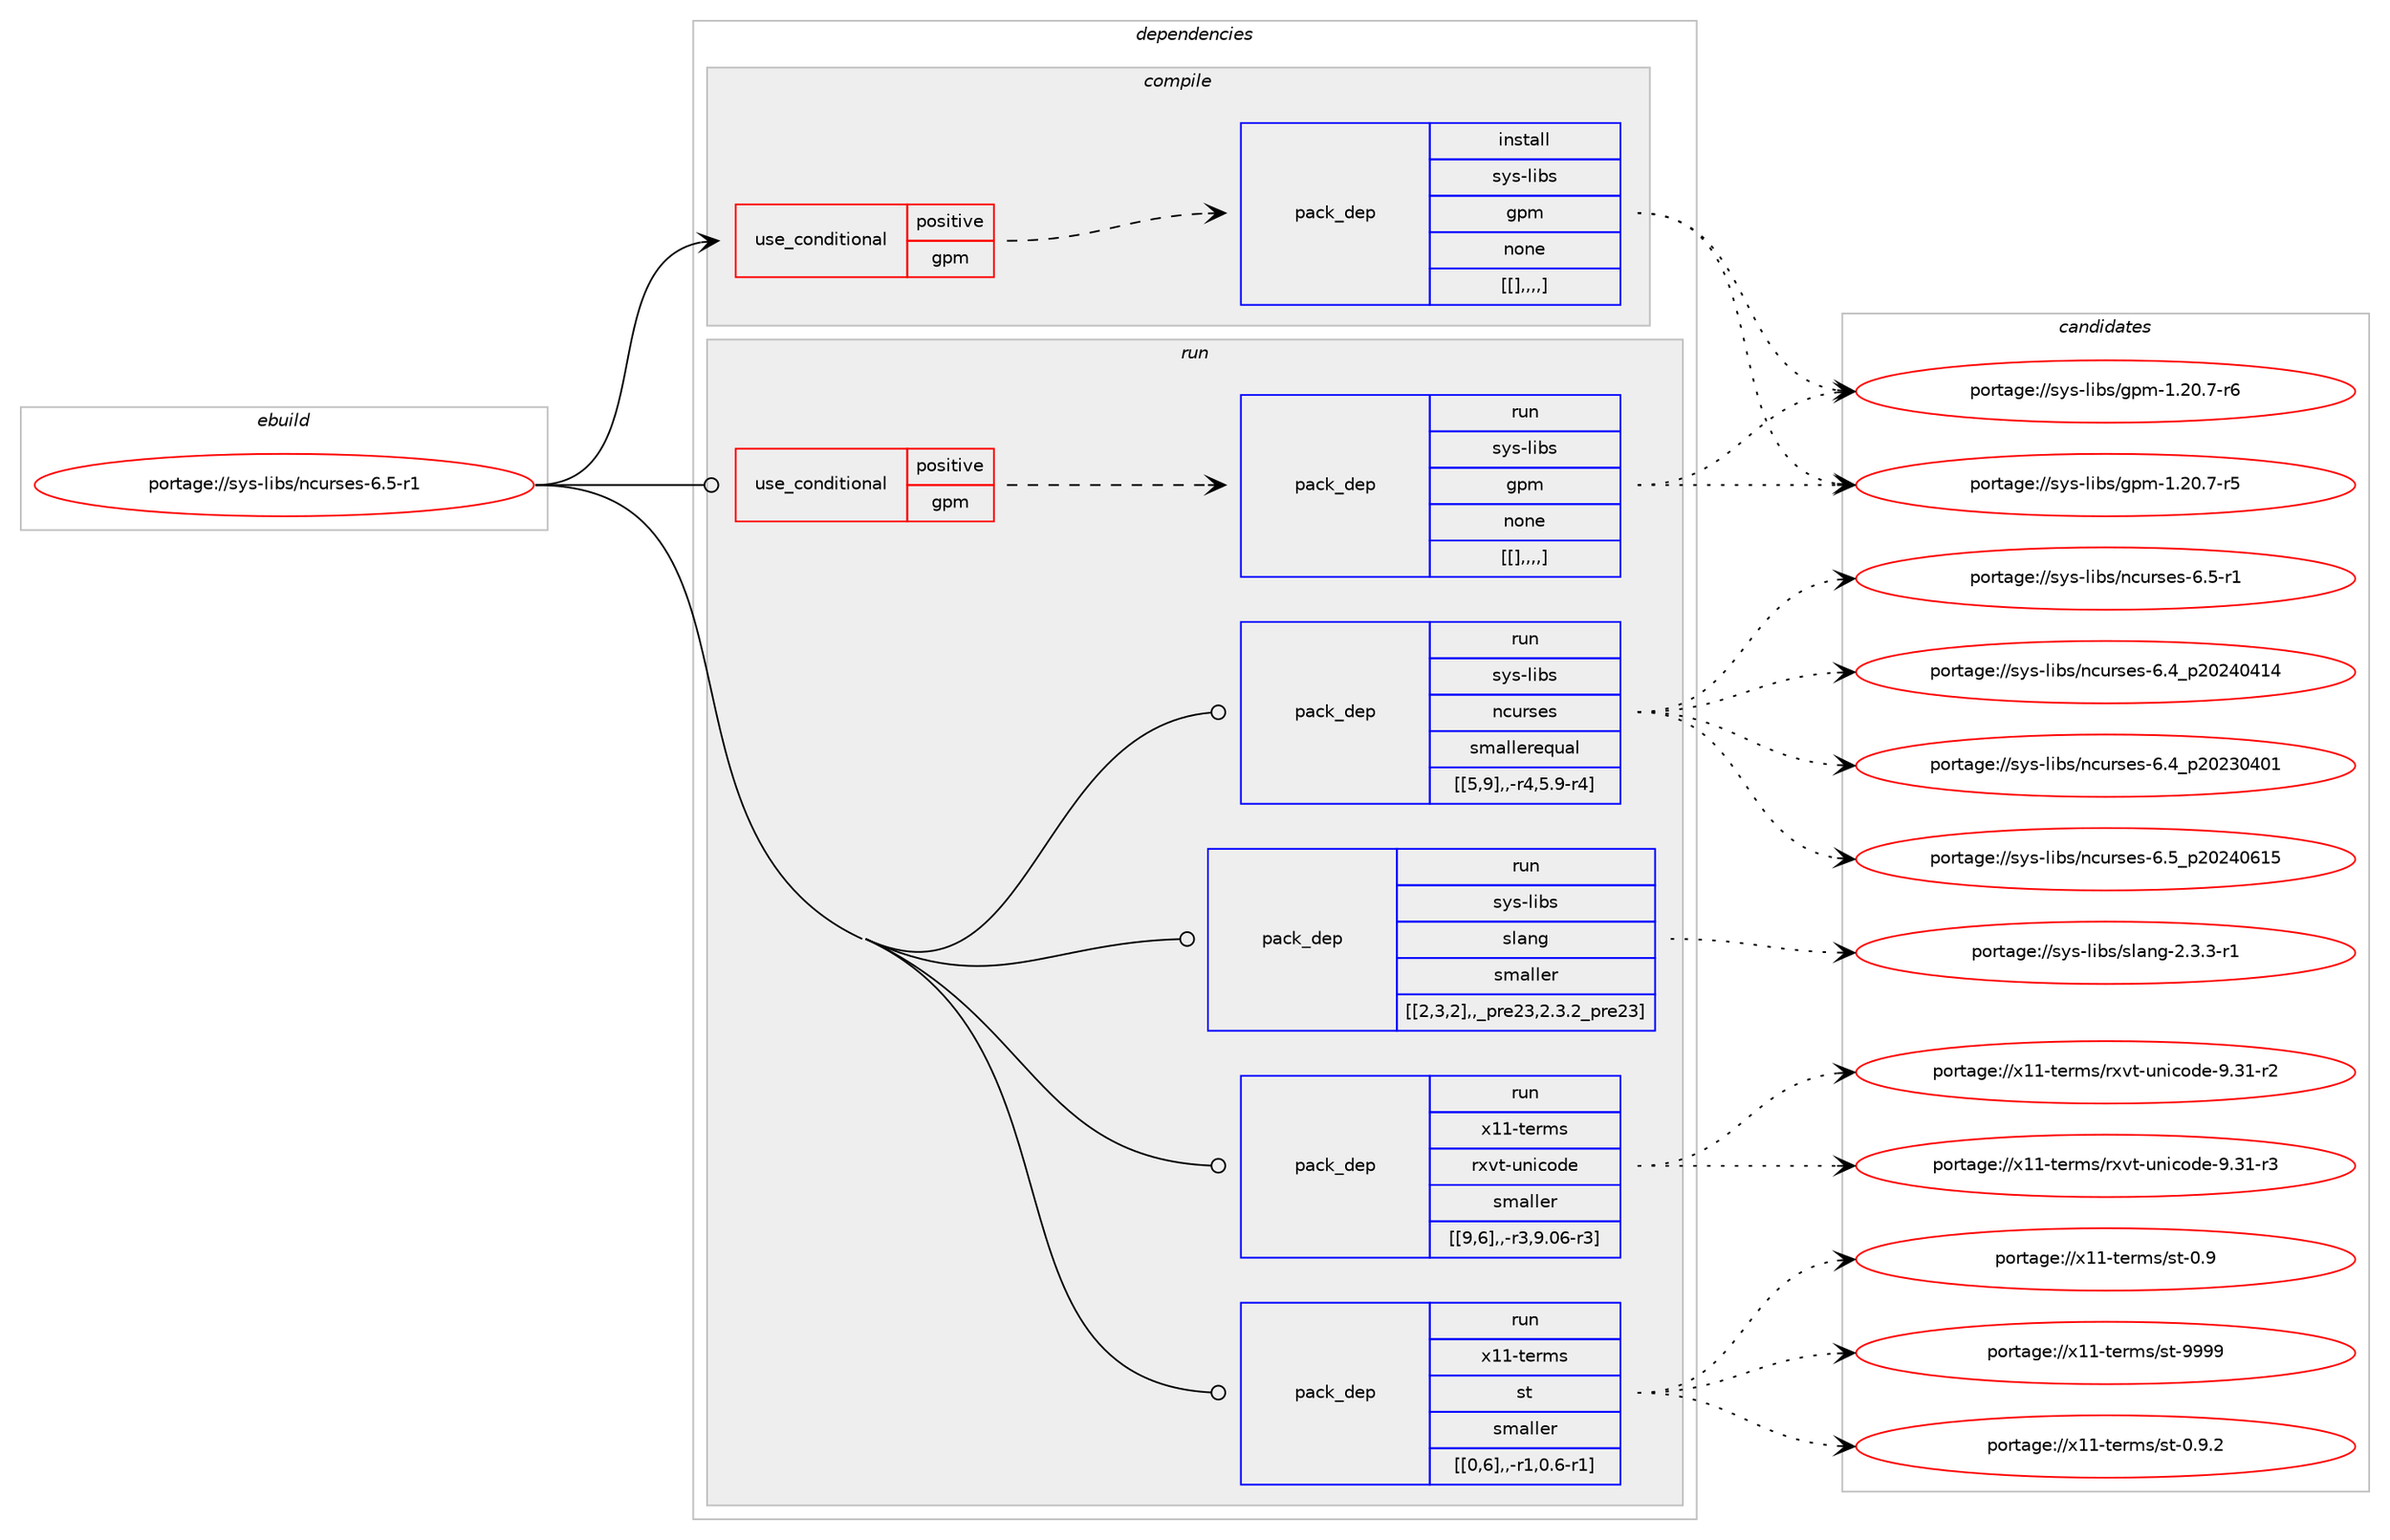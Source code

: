 digraph prolog {

# *************
# Graph options
# *************

newrank=true;
concentrate=true;
compound=true;
graph [rankdir=LR,fontname=Helvetica,fontsize=10,ranksep=1.5];#, ranksep=2.5, nodesep=0.2];
edge  [arrowhead=vee];
node  [fontname=Helvetica,fontsize=10];

# **********
# The ebuild
# **********

subgraph cluster_leftcol {
color=gray;
label=<<i>ebuild</i>>;
id [label="portage://sys-libs/ncurses-6.5-r1", color=red, width=4, href="../sys-libs/ncurses-6.5-r1.svg"];
}

# ****************
# The dependencies
# ****************

subgraph cluster_midcol {
color=gray;
label=<<i>dependencies</i>>;
subgraph cluster_compile {
fillcolor="#eeeeee";
style=filled;
label=<<i>compile</i>>;
subgraph cond10795 {
dependency29148 [label=<<TABLE BORDER="0" CELLBORDER="1" CELLSPACING="0" CELLPADDING="4"><TR><TD ROWSPAN="3" CELLPADDING="10">use_conditional</TD></TR><TR><TD>positive</TD></TR><TR><TD>gpm</TD></TR></TABLE>>, shape=none, color=red];
subgraph pack18275 {
dependency29149 [label=<<TABLE BORDER="0" CELLBORDER="1" CELLSPACING="0" CELLPADDING="4" WIDTH="220"><TR><TD ROWSPAN="6" CELLPADDING="30">pack_dep</TD></TR><TR><TD WIDTH="110">install</TD></TR><TR><TD>sys-libs</TD></TR><TR><TD>gpm</TD></TR><TR><TD>none</TD></TR><TR><TD>[[],,,,]</TD></TR></TABLE>>, shape=none, color=blue];
}
dependency29148:e -> dependency29149:w [weight=20,style="dashed",arrowhead="vee"];
}
id:e -> dependency29148:w [weight=20,style="solid",arrowhead="vee"];
}
subgraph cluster_compileandrun {
fillcolor="#eeeeee";
style=filled;
label=<<i>compile and run</i>>;
}
subgraph cluster_run {
fillcolor="#eeeeee";
style=filled;
label=<<i>run</i>>;
subgraph cond10796 {
dependency29150 [label=<<TABLE BORDER="0" CELLBORDER="1" CELLSPACING="0" CELLPADDING="4"><TR><TD ROWSPAN="3" CELLPADDING="10">use_conditional</TD></TR><TR><TD>positive</TD></TR><TR><TD>gpm</TD></TR></TABLE>>, shape=none, color=red];
subgraph pack18276 {
dependency29151 [label=<<TABLE BORDER="0" CELLBORDER="1" CELLSPACING="0" CELLPADDING="4" WIDTH="220"><TR><TD ROWSPAN="6" CELLPADDING="30">pack_dep</TD></TR><TR><TD WIDTH="110">run</TD></TR><TR><TD>sys-libs</TD></TR><TR><TD>gpm</TD></TR><TR><TD>none</TD></TR><TR><TD>[[],,,,]</TD></TR></TABLE>>, shape=none, color=blue];
}
dependency29150:e -> dependency29151:w [weight=20,style="dashed",arrowhead="vee"];
}
id:e -> dependency29150:w [weight=20,style="solid",arrowhead="odot"];
subgraph pack18277 {
dependency29152 [label=<<TABLE BORDER="0" CELLBORDER="1" CELLSPACING="0" CELLPADDING="4" WIDTH="220"><TR><TD ROWSPAN="6" CELLPADDING="30">pack_dep</TD></TR><TR><TD WIDTH="110">run</TD></TR><TR><TD>sys-libs</TD></TR><TR><TD>ncurses</TD></TR><TR><TD>smallerequal</TD></TR><TR><TD>[[5,9],,-r4,5.9-r4]</TD></TR></TABLE>>, shape=none, color=blue];
}
id:e -> dependency29152:w [weight=20,style="solid",arrowhead="odot"];
subgraph pack18278 {
dependency29153 [label=<<TABLE BORDER="0" CELLBORDER="1" CELLSPACING="0" CELLPADDING="4" WIDTH="220"><TR><TD ROWSPAN="6" CELLPADDING="30">pack_dep</TD></TR><TR><TD WIDTH="110">run</TD></TR><TR><TD>sys-libs</TD></TR><TR><TD>slang</TD></TR><TR><TD>smaller</TD></TR><TR><TD>[[2,3,2],,_pre23,2.3.2_pre23]</TD></TR></TABLE>>, shape=none, color=blue];
}
id:e -> dependency29153:w [weight=20,style="solid",arrowhead="odot"];
subgraph pack18279 {
dependency29154 [label=<<TABLE BORDER="0" CELLBORDER="1" CELLSPACING="0" CELLPADDING="4" WIDTH="220"><TR><TD ROWSPAN="6" CELLPADDING="30">pack_dep</TD></TR><TR><TD WIDTH="110">run</TD></TR><TR><TD>x11-terms</TD></TR><TR><TD>rxvt-unicode</TD></TR><TR><TD>smaller</TD></TR><TR><TD>[[9,6],,-r3,9.06-r3]</TD></TR></TABLE>>, shape=none, color=blue];
}
id:e -> dependency29154:w [weight=20,style="solid",arrowhead="odot"];
subgraph pack18280 {
dependency29155 [label=<<TABLE BORDER="0" CELLBORDER="1" CELLSPACING="0" CELLPADDING="4" WIDTH="220"><TR><TD ROWSPAN="6" CELLPADDING="30">pack_dep</TD></TR><TR><TD WIDTH="110">run</TD></TR><TR><TD>x11-terms</TD></TR><TR><TD>st</TD></TR><TR><TD>smaller</TD></TR><TR><TD>[[0,6],,-r1,0.6-r1]</TD></TR></TABLE>>, shape=none, color=blue];
}
id:e -> dependency29155:w [weight=20,style="solid",arrowhead="odot"];
}
}

# **************
# The candidates
# **************

subgraph cluster_choices {
rank=same;
color=gray;
label=<<i>candidates</i>>;

subgraph choice18275 {
color=black;
nodesep=1;
choice115121115451081059811547103112109454946504846554511454 [label="portage://sys-libs/gpm-1.20.7-r6", color=red, width=4,href="../sys-libs/gpm-1.20.7-r6.svg"];
choice115121115451081059811547103112109454946504846554511453 [label="portage://sys-libs/gpm-1.20.7-r5", color=red, width=4,href="../sys-libs/gpm-1.20.7-r5.svg"];
dependency29149:e -> choice115121115451081059811547103112109454946504846554511454:w [style=dotted,weight="100"];
dependency29149:e -> choice115121115451081059811547103112109454946504846554511453:w [style=dotted,weight="100"];
}
subgraph choice18276 {
color=black;
nodesep=1;
choice115121115451081059811547103112109454946504846554511454 [label="portage://sys-libs/gpm-1.20.7-r6", color=red, width=4,href="../sys-libs/gpm-1.20.7-r6.svg"];
choice115121115451081059811547103112109454946504846554511453 [label="portage://sys-libs/gpm-1.20.7-r5", color=red, width=4,href="../sys-libs/gpm-1.20.7-r5.svg"];
dependency29151:e -> choice115121115451081059811547103112109454946504846554511454:w [style=dotted,weight="100"];
dependency29151:e -> choice115121115451081059811547103112109454946504846554511453:w [style=dotted,weight="100"];
}
subgraph choice18277 {
color=black;
nodesep=1;
choice1151211154510810598115471109911711411510111545544653951125048505248544953 [label="portage://sys-libs/ncurses-6.5_p20240615", color=red, width=4,href="../sys-libs/ncurses-6.5_p20240615.svg"];
choice11512111545108105981154711099117114115101115455446534511449 [label="portage://sys-libs/ncurses-6.5-r1", color=red, width=4,href="../sys-libs/ncurses-6.5-r1.svg"];
choice1151211154510810598115471109911711411510111545544652951125048505248524952 [label="portage://sys-libs/ncurses-6.4_p20240414", color=red, width=4,href="../sys-libs/ncurses-6.4_p20240414.svg"];
choice1151211154510810598115471109911711411510111545544652951125048505148524849 [label="portage://sys-libs/ncurses-6.4_p20230401", color=red, width=4,href="../sys-libs/ncurses-6.4_p20230401.svg"];
dependency29152:e -> choice1151211154510810598115471109911711411510111545544653951125048505248544953:w [style=dotted,weight="100"];
dependency29152:e -> choice11512111545108105981154711099117114115101115455446534511449:w [style=dotted,weight="100"];
dependency29152:e -> choice1151211154510810598115471109911711411510111545544652951125048505248524952:w [style=dotted,weight="100"];
dependency29152:e -> choice1151211154510810598115471109911711411510111545544652951125048505148524849:w [style=dotted,weight="100"];
}
subgraph choice18278 {
color=black;
nodesep=1;
choice115121115451081059811547115108971101034550465146514511449 [label="portage://sys-libs/slang-2.3.3-r1", color=red, width=4,href="../sys-libs/slang-2.3.3-r1.svg"];
dependency29153:e -> choice115121115451081059811547115108971101034550465146514511449:w [style=dotted,weight="100"];
}
subgraph choice18279 {
color=black;
nodesep=1;
choice12049494511610111410911547114120118116451171101059911110010145574651494511451 [label="portage://x11-terms/rxvt-unicode-9.31-r3", color=red, width=4,href="../x11-terms/rxvt-unicode-9.31-r3.svg"];
choice12049494511610111410911547114120118116451171101059911110010145574651494511450 [label="portage://x11-terms/rxvt-unicode-9.31-r2", color=red, width=4,href="../x11-terms/rxvt-unicode-9.31-r2.svg"];
dependency29154:e -> choice12049494511610111410911547114120118116451171101059911110010145574651494511451:w [style=dotted,weight="100"];
dependency29154:e -> choice12049494511610111410911547114120118116451171101059911110010145574651494511450:w [style=dotted,weight="100"];
}
subgraph choice18280 {
color=black;
nodesep=1;
choice120494945116101114109115471151164557575757 [label="portage://x11-terms/st-9999", color=red, width=4,href="../x11-terms/st-9999.svg"];
choice12049494511610111410911547115116454846574650 [label="portage://x11-terms/st-0.9.2", color=red, width=4,href="../x11-terms/st-0.9.2.svg"];
choice1204949451161011141091154711511645484657 [label="portage://x11-terms/st-0.9", color=red, width=4,href="../x11-terms/st-0.9.svg"];
dependency29155:e -> choice120494945116101114109115471151164557575757:w [style=dotted,weight="100"];
dependency29155:e -> choice12049494511610111410911547115116454846574650:w [style=dotted,weight="100"];
dependency29155:e -> choice1204949451161011141091154711511645484657:w [style=dotted,weight="100"];
}
}

}
